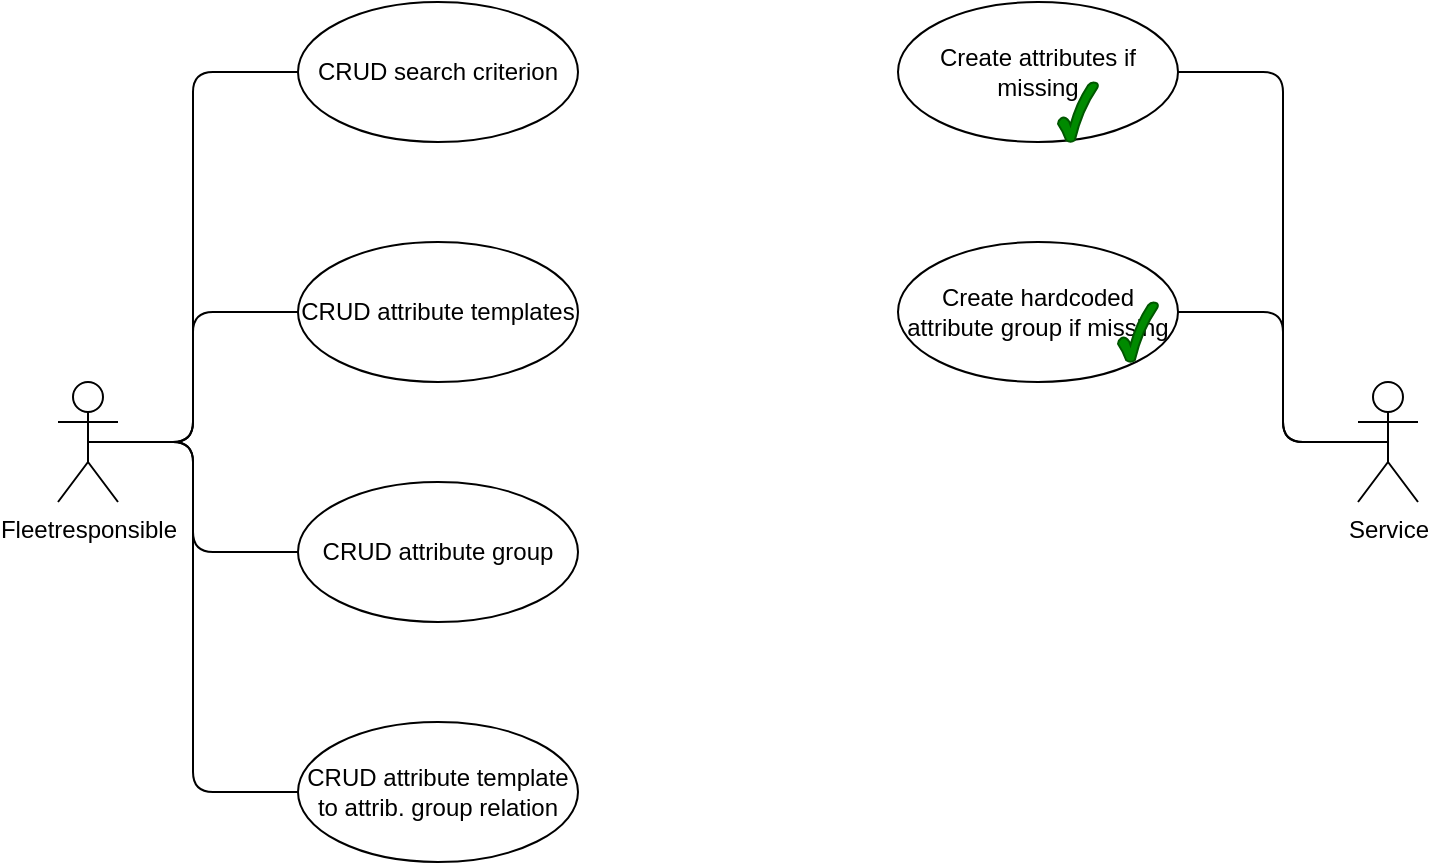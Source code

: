 <mxfile>
    <diagram id="swZmjb-AvOTWZpKOllsH" name="Page-1">
        <mxGraphModel dx="734" dy="614" grid="1" gridSize="10" guides="1" tooltips="1" connect="1" arrows="1" fold="1" page="1" pageScale="1" pageWidth="850" pageHeight="1100" math="0" shadow="0">
            <root>
                <mxCell id="0"/>
                <mxCell id="1" parent="0"/>
                <mxCell id="24" style="edgeStyle=elbowEdgeStyle;html=1;exitX=0.5;exitY=0.5;exitDx=0;exitDy=0;exitPerimeter=0;entryX=0;entryY=0.5;entryDx=0;entryDy=0;endArrow=none;endFill=0;" edge="1" parent="1" source="9" target="12">
                    <mxGeometry relative="1" as="geometry"/>
                </mxCell>
                <mxCell id="25" style="edgeStyle=elbowEdgeStyle;html=1;exitX=0.5;exitY=0.5;exitDx=0;exitDy=0;exitPerimeter=0;entryX=0;entryY=0.5;entryDx=0;entryDy=0;endArrow=none;endFill=0;" edge="1" parent="1" source="9" target="11">
                    <mxGeometry relative="1" as="geometry"/>
                </mxCell>
                <mxCell id="26" style="edgeStyle=elbowEdgeStyle;html=1;exitX=0.5;exitY=0.5;exitDx=0;exitDy=0;exitPerimeter=0;entryX=0;entryY=0.5;entryDx=0;entryDy=0;endArrow=none;endFill=0;" edge="1" parent="1" source="9" target="13">
                    <mxGeometry relative="1" as="geometry"/>
                </mxCell>
                <mxCell id="27" style="edgeStyle=elbowEdgeStyle;html=1;exitX=0.5;exitY=0.5;exitDx=0;exitDy=0;exitPerimeter=0;entryX=0;entryY=0.5;entryDx=0;entryDy=0;endArrow=none;endFill=0;" edge="1" parent="1" source="9" target="14">
                    <mxGeometry relative="1" as="geometry"/>
                </mxCell>
                <mxCell id="9" value="Fleetresponsible" style="shape=umlActor;verticalLabelPosition=bottom;verticalAlign=top;html=1;" vertex="1" parent="1">
                    <mxGeometry x="40" y="230" width="30" height="60" as="geometry"/>
                </mxCell>
                <mxCell id="11" value="CRUD attribute templates" style="ellipse;whiteSpace=wrap;html=1;" vertex="1" parent="1">
                    <mxGeometry x="160" y="160" width="140" height="70" as="geometry"/>
                </mxCell>
                <mxCell id="12" value="CRUD search criterion" style="ellipse;whiteSpace=wrap;html=1;" vertex="1" parent="1">
                    <mxGeometry x="160" y="40" width="140" height="70" as="geometry"/>
                </mxCell>
                <mxCell id="13" value="CRUD attribute group" style="ellipse;whiteSpace=wrap;html=1;" vertex="1" parent="1">
                    <mxGeometry x="160" y="280" width="140" height="70" as="geometry"/>
                </mxCell>
                <mxCell id="14" value="CRUD attribute template to attrib. group relation" style="ellipse;whiteSpace=wrap;html=1;" vertex="1" parent="1">
                    <mxGeometry x="160" y="400" width="140" height="70" as="geometry"/>
                </mxCell>
                <mxCell id="28" style="edgeStyle=elbowEdgeStyle;html=1;exitX=0.5;exitY=0.5;exitDx=0;exitDy=0;exitPerimeter=0;entryX=1;entryY=0.5;entryDx=0;entryDy=0;endArrow=none;endFill=0;" edge="1" parent="1" source="16" target="17">
                    <mxGeometry relative="1" as="geometry"/>
                </mxCell>
                <mxCell id="29" style="edgeStyle=elbowEdgeStyle;html=1;exitX=0.5;exitY=0.5;exitDx=0;exitDy=0;exitPerimeter=0;entryX=1;entryY=0.5;entryDx=0;entryDy=0;endArrow=none;endFill=0;" edge="1" parent="1" source="16" target="18">
                    <mxGeometry relative="1" as="geometry"/>
                </mxCell>
                <mxCell id="16" value="Service" style="shape=umlActor;verticalLabelPosition=bottom;verticalAlign=top;html=1;" vertex="1" parent="1">
                    <mxGeometry x="690" y="230" width="30" height="60" as="geometry"/>
                </mxCell>
                <mxCell id="17" value="Create attributes if missing" style="ellipse;whiteSpace=wrap;html=1;" vertex="1" parent="1">
                    <mxGeometry x="460" y="40" width="140" height="70" as="geometry"/>
                </mxCell>
                <mxCell id="18" value="Create hardcoded attribute group if missing" style="ellipse;whiteSpace=wrap;html=1;" vertex="1" parent="1">
                    <mxGeometry x="460" y="160" width="140" height="70" as="geometry"/>
                </mxCell>
                <mxCell id="20" value="" style="verticalLabelPosition=bottom;verticalAlign=top;html=1;shape=mxgraph.basic.tick;fillColor=#008a00;fontColor=#ffffff;strokeColor=#005700;" vertex="1" parent="1">
                    <mxGeometry x="570" y="190" width="20" height="30" as="geometry"/>
                </mxCell>
                <mxCell id="21" value="" style="verticalLabelPosition=bottom;verticalAlign=top;html=1;shape=mxgraph.basic.tick;fillColor=#008a00;fontColor=#ffffff;strokeColor=#005700;" vertex="1" parent="1">
                    <mxGeometry x="540" y="80" width="20" height="30" as="geometry"/>
                </mxCell>
            </root>
        </mxGraphModel>
    </diagram>
</mxfile>